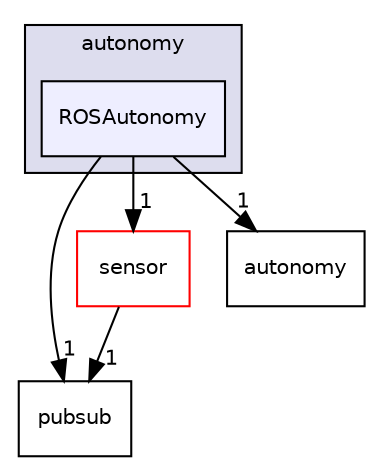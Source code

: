 digraph "/root/scrimmage/scrimmage/include/scrimmage/plugins/autonomy/ROSAutonomy" {
  compound=true
  node [ fontsize="10", fontname="Helvetica"];
  edge [ labelfontsize="10", labelfontname="Helvetica"];
  subgraph clusterdir_5aacfe0deb1b51de3b8a4437197fbda8 {
    graph [ bgcolor="#ddddee", pencolor="black", label="autonomy" fontname="Helvetica", fontsize="10", URL="dir_5aacfe0deb1b51de3b8a4437197fbda8.html"]
  dir_93084db43082c4847e8136da9198f632 [shape=box, label="ROSAutonomy", style="filled", fillcolor="#eeeeff", pencolor="black", URL="dir_93084db43082c4847e8136da9198f632.html"];
  }
  dir_8f25491911d3a3415d21158b3a48c0c1 [shape=box label="pubsub" URL="dir_8f25491911d3a3415d21158b3a48c0c1.html"];
  dir_000479e1305f0edebbccb6008dd63eeb [shape=box label="sensor" fillcolor="white" style="filled" color="red" URL="dir_000479e1305f0edebbccb6008dd63eeb.html"];
  dir_b3bb4020ef55165afbb203d4dc0e2378 [shape=box label="autonomy" URL="dir_b3bb4020ef55165afbb203d4dc0e2378.html"];
  dir_93084db43082c4847e8136da9198f632->dir_8f25491911d3a3415d21158b3a48c0c1 [headlabel="1", labeldistance=1.5 headhref="dir_000047_000149.html"];
  dir_93084db43082c4847e8136da9198f632->dir_000479e1305f0edebbccb6008dd63eeb [headlabel="1", labeldistance=1.5 headhref="dir_000047_000131.html"];
  dir_93084db43082c4847e8136da9198f632->dir_b3bb4020ef55165afbb203d4dc0e2378 [headlabel="1", labeldistance=1.5 headhref="dir_000047_000006.html"];
  dir_000479e1305f0edebbccb6008dd63eeb->dir_8f25491911d3a3415d21158b3a48c0c1 [headlabel="1", labeldistance=1.5 headhref="dir_000131_000149.html"];
}
